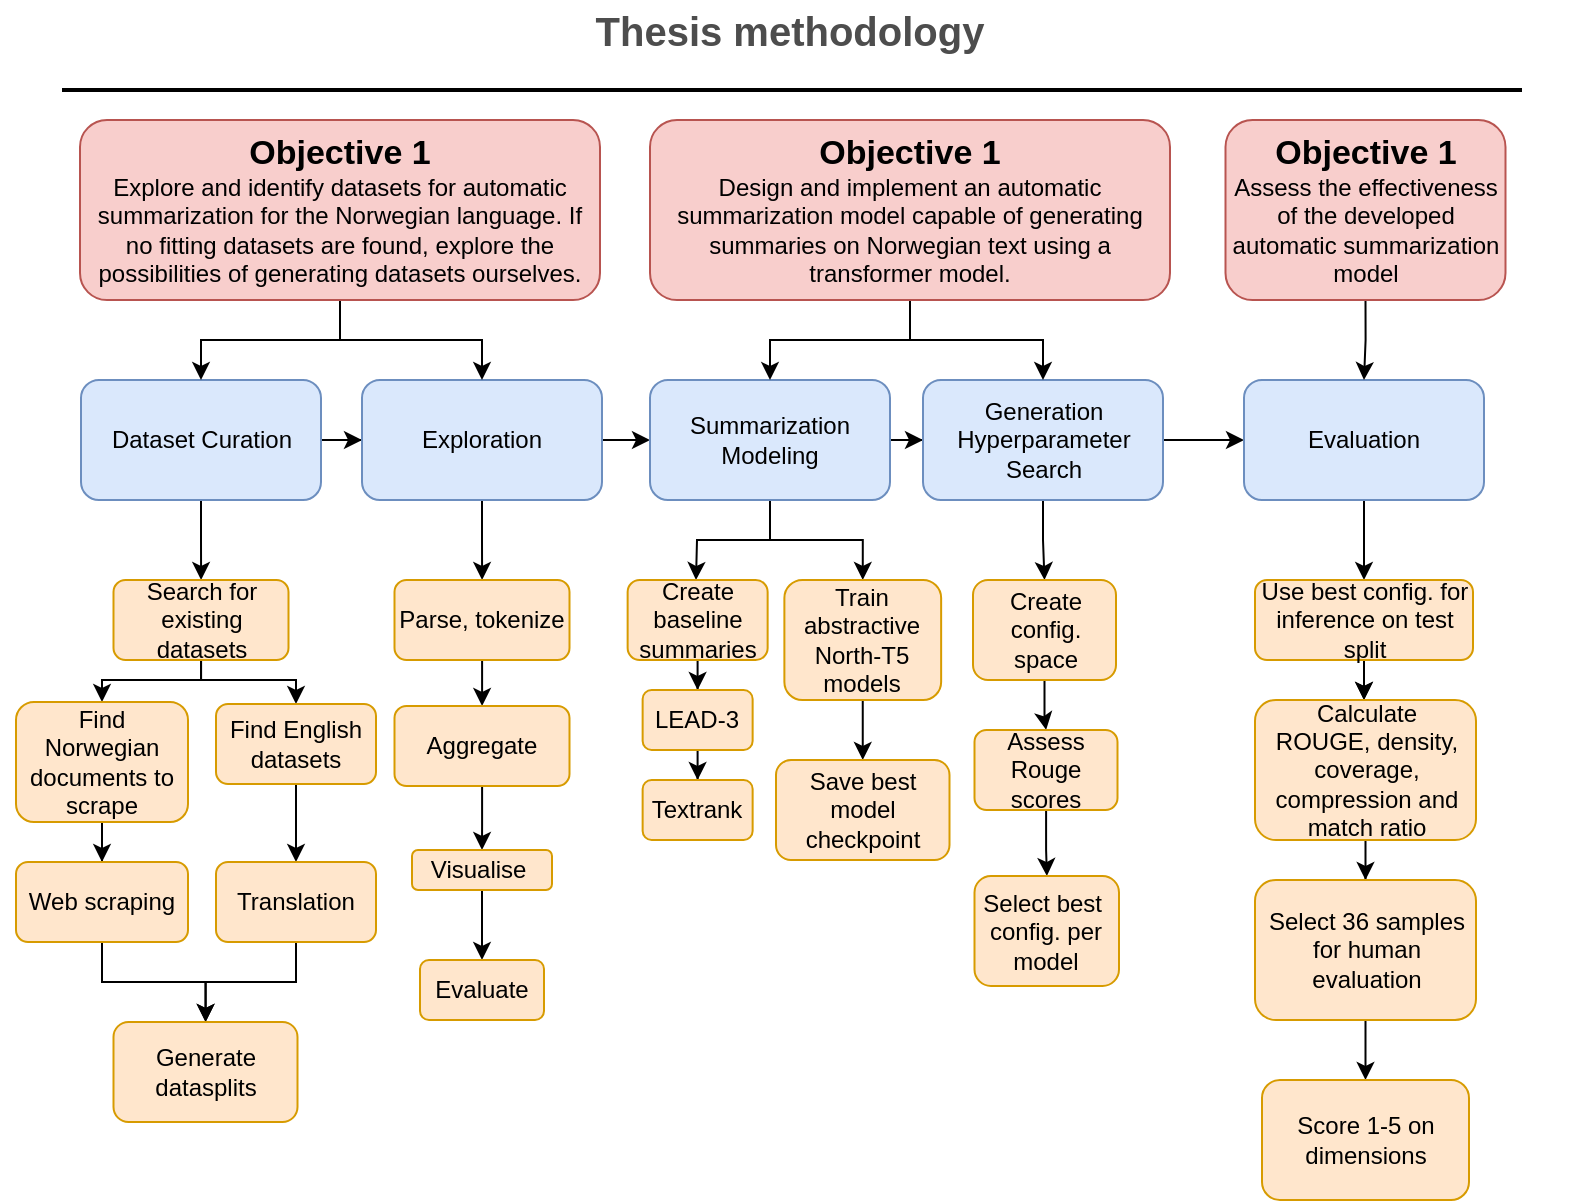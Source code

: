 <mxfile version="21.1.1" type="device">
  <diagram id="C2fSY1v2SiZeoUbDoYyL" name="Page-1">
    <mxGraphModel dx="1430" dy="1624" grid="1" gridSize="10" guides="1" tooltips="1" connect="1" arrows="1" fold="1" page="1" pageScale="1" pageWidth="1169" pageHeight="827" math="0" shadow="0">
      <root>
        <mxCell id="0" />
        <mxCell id="1" parent="0" />
        <mxCell id="3ne1QswCM8ZiEu4GHsYG-31" value="Thesis methodology" style="text;html=1;strokeColor=none;fillColor=none;align=center;verticalAlign=middle;whiteSpace=wrap;rounded=0;fontStyle=1;fontSize=20;fontColor=#4D4D4D;" parent="1" vertex="1">
          <mxGeometry x="220" y="-80" width="790" height="30" as="geometry" />
        </mxCell>
        <mxCell id="3ne1QswCM8ZiEu4GHsYG-32" value="" style="line;strokeWidth=2;html=1;fontSize=20;fontColor=#4D4D4D;" parent="1" vertex="1">
          <mxGeometry x="251" y="-40" width="730" height="10" as="geometry" />
        </mxCell>
        <mxCell id="26f3bGxmeWsx8aJ_OeFk-16" value="" style="edgeStyle=orthogonalEdgeStyle;rounded=0;orthogonalLoop=1;jettySize=auto;html=1;" parent="1" source="26f3bGxmeWsx8aJ_OeFk-3" target="26f3bGxmeWsx8aJ_OeFk-4" edge="1">
          <mxGeometry relative="1" as="geometry" />
        </mxCell>
        <mxCell id="26f3bGxmeWsx8aJ_OeFk-26" value="" style="edgeStyle=orthogonalEdgeStyle;rounded=0;orthogonalLoop=1;jettySize=auto;html=1;" parent="1" source="26f3bGxmeWsx8aJ_OeFk-3" target="26f3bGxmeWsx8aJ_OeFk-20" edge="1">
          <mxGeometry relative="1" as="geometry" />
        </mxCell>
        <mxCell id="26f3bGxmeWsx8aJ_OeFk-3" value="Dataset Curation" style="rounded=1;whiteSpace=wrap;html=1;fillColor=#dae8fc;strokeColor=#6c8ebf;" parent="1" vertex="1">
          <mxGeometry x="260.5" y="110" width="120" height="60" as="geometry" />
        </mxCell>
        <mxCell id="26f3bGxmeWsx8aJ_OeFk-17" value="" style="edgeStyle=orthogonalEdgeStyle;rounded=0;orthogonalLoop=1;jettySize=auto;html=1;" parent="1" source="26f3bGxmeWsx8aJ_OeFk-4" target="26f3bGxmeWsx8aJ_OeFk-8" edge="1">
          <mxGeometry relative="1" as="geometry" />
        </mxCell>
        <mxCell id="26f3bGxmeWsx8aJ_OeFk-37" value="" style="edgeStyle=orthogonalEdgeStyle;rounded=0;orthogonalLoop=1;jettySize=auto;html=1;" parent="1" source="26f3bGxmeWsx8aJ_OeFk-4" target="26f3bGxmeWsx8aJ_OeFk-36" edge="1">
          <mxGeometry relative="1" as="geometry" />
        </mxCell>
        <mxCell id="26f3bGxmeWsx8aJ_OeFk-4" value="Exploration" style="rounded=1;whiteSpace=wrap;html=1;fillColor=#dae8fc;strokeColor=#6c8ebf;" parent="1" vertex="1">
          <mxGeometry x="401" y="110" width="120" height="60" as="geometry" />
        </mxCell>
        <mxCell id="26f3bGxmeWsx8aJ_OeFk-18" value="" style="edgeStyle=orthogonalEdgeStyle;rounded=0;orthogonalLoop=1;jettySize=auto;html=1;" parent="1" source="26f3bGxmeWsx8aJ_OeFk-8" target="26f3bGxmeWsx8aJ_OeFk-9" edge="1">
          <mxGeometry relative="1" as="geometry" />
        </mxCell>
        <mxCell id="qCCDb7KJ5i3cqFpBu7Qk-2" value="" style="edgeStyle=orthogonalEdgeStyle;rounded=0;orthogonalLoop=1;jettySize=auto;html=1;entryX=0.5;entryY=0;entryDx=0;entryDy=0;" parent="1" source="26f3bGxmeWsx8aJ_OeFk-8" target="qCCDb7KJ5i3cqFpBu7Qk-5" edge="1">
          <mxGeometry relative="1" as="geometry">
            <mxPoint x="643" y="210" as="targetPoint" />
          </mxGeometry>
        </mxCell>
        <mxCell id="qCCDb7KJ5i3cqFpBu7Qk-10" style="edgeStyle=orthogonalEdgeStyle;rounded=0;orthogonalLoop=1;jettySize=auto;html=1;exitX=0.5;exitY=1;exitDx=0;exitDy=0;" parent="1" source="26f3bGxmeWsx8aJ_OeFk-8" edge="1">
          <mxGeometry relative="1" as="geometry">
            <mxPoint x="568" y="210" as="targetPoint" />
          </mxGeometry>
        </mxCell>
        <mxCell id="26f3bGxmeWsx8aJ_OeFk-8" value="Summarization Modeling" style="rounded=1;whiteSpace=wrap;html=1;fillColor=#dae8fc;strokeColor=#6c8ebf;" parent="1" vertex="1">
          <mxGeometry x="545" y="110" width="120" height="60" as="geometry" />
        </mxCell>
        <mxCell id="26f3bGxmeWsx8aJ_OeFk-19" value="" style="edgeStyle=orthogonalEdgeStyle;rounded=0;orthogonalLoop=1;jettySize=auto;html=1;" parent="1" source="26f3bGxmeWsx8aJ_OeFk-9" target="26f3bGxmeWsx8aJ_OeFk-10" edge="1">
          <mxGeometry relative="1" as="geometry" />
        </mxCell>
        <mxCell id="D6QVvhbQJtfN7Pkn4eK1-17" style="edgeStyle=orthogonalEdgeStyle;rounded=0;orthogonalLoop=1;jettySize=auto;html=1;exitX=0.5;exitY=1;exitDx=0;exitDy=0;" edge="1" parent="1" source="26f3bGxmeWsx8aJ_OeFk-9" target="qCCDb7KJ5i3cqFpBu7Qk-19">
          <mxGeometry relative="1" as="geometry" />
        </mxCell>
        <mxCell id="26f3bGxmeWsx8aJ_OeFk-9" value="Generation Hyperparameter Search" style="rounded=1;whiteSpace=wrap;html=1;fillColor=#dae8fc;strokeColor=#6c8ebf;" parent="1" vertex="1">
          <mxGeometry x="681.5" y="110" width="120" height="60" as="geometry" />
        </mxCell>
        <mxCell id="qCCDb7KJ5i3cqFpBu7Qk-26" value="" style="edgeStyle=orthogonalEdgeStyle;rounded=0;orthogonalLoop=1;jettySize=auto;html=1;" parent="1" source="26f3bGxmeWsx8aJ_OeFk-10" target="qCCDb7KJ5i3cqFpBu7Qk-25" edge="1">
          <mxGeometry relative="1" as="geometry" />
        </mxCell>
        <mxCell id="26f3bGxmeWsx8aJ_OeFk-10" value="Evaluation" style="rounded=1;whiteSpace=wrap;html=1;fillColor=#dae8fc;strokeColor=#6c8ebf;" parent="1" vertex="1">
          <mxGeometry x="842" y="110" width="120" height="60" as="geometry" />
        </mxCell>
        <mxCell id="26f3bGxmeWsx8aJ_OeFk-23" value="" style="edgeStyle=orthogonalEdgeStyle;rounded=0;orthogonalLoop=1;jettySize=auto;html=1;" parent="1" source="26f3bGxmeWsx8aJ_OeFk-20" target="26f3bGxmeWsx8aJ_OeFk-22" edge="1">
          <mxGeometry relative="1" as="geometry">
            <Array as="points">
              <mxPoint x="321" y="260" />
              <mxPoint x="271" y="260" />
            </Array>
          </mxGeometry>
        </mxCell>
        <mxCell id="26f3bGxmeWsx8aJ_OeFk-25" style="edgeStyle=orthogonalEdgeStyle;rounded=0;orthogonalLoop=1;jettySize=auto;html=1;exitX=0.5;exitY=1;exitDx=0;exitDy=0;entryX=0.5;entryY=0;entryDx=0;entryDy=0;" parent="1" source="26f3bGxmeWsx8aJ_OeFk-20" target="26f3bGxmeWsx8aJ_OeFk-24" edge="1">
          <mxGeometry relative="1" as="geometry">
            <Array as="points">
              <mxPoint x="320" y="260" />
              <mxPoint x="368" y="260" />
            </Array>
          </mxGeometry>
        </mxCell>
        <mxCell id="26f3bGxmeWsx8aJ_OeFk-20" value="Search for existing datasets" style="rounded=1;whiteSpace=wrap;html=1;fillColor=#ffe6cc;strokeColor=#d79b00;" parent="1" vertex="1">
          <mxGeometry x="276.75" y="210" width="87.5" height="40" as="geometry" />
        </mxCell>
        <mxCell id="26f3bGxmeWsx8aJ_OeFk-28" value="" style="edgeStyle=orthogonalEdgeStyle;rounded=0;orthogonalLoop=1;jettySize=auto;html=1;" parent="1" source="26f3bGxmeWsx8aJ_OeFk-22" target="26f3bGxmeWsx8aJ_OeFk-27" edge="1">
          <mxGeometry relative="1" as="geometry" />
        </mxCell>
        <mxCell id="26f3bGxmeWsx8aJ_OeFk-22" value="Find Norwegian documents to scrape" style="rounded=1;whiteSpace=wrap;html=1;fillColor=#ffe6cc;strokeColor=#d79b00;" parent="1" vertex="1">
          <mxGeometry x="228" y="271" width="86" height="60" as="geometry" />
        </mxCell>
        <mxCell id="26f3bGxmeWsx8aJ_OeFk-30" value="" style="edgeStyle=orthogonalEdgeStyle;rounded=0;orthogonalLoop=1;jettySize=auto;html=1;" parent="1" source="26f3bGxmeWsx8aJ_OeFk-24" target="26f3bGxmeWsx8aJ_OeFk-29" edge="1">
          <mxGeometry relative="1" as="geometry" />
        </mxCell>
        <mxCell id="26f3bGxmeWsx8aJ_OeFk-24" value="Find English datasets" style="rounded=1;whiteSpace=wrap;html=1;fillColor=#ffe6cc;strokeColor=#d79b00;" parent="1" vertex="1">
          <mxGeometry x="328" y="272" width="80" height="40" as="geometry" />
        </mxCell>
        <mxCell id="26f3bGxmeWsx8aJ_OeFk-32" value="" style="edgeStyle=orthogonalEdgeStyle;rounded=0;orthogonalLoop=1;jettySize=auto;html=1;" parent="1" source="26f3bGxmeWsx8aJ_OeFk-27" target="26f3bGxmeWsx8aJ_OeFk-31" edge="1">
          <mxGeometry relative="1" as="geometry" />
        </mxCell>
        <mxCell id="26f3bGxmeWsx8aJ_OeFk-27" value="Web scraping" style="rounded=1;whiteSpace=wrap;html=1;fillColor=#ffe6cc;strokeColor=#d79b00;" parent="1" vertex="1">
          <mxGeometry x="228" y="351" width="86" height="40" as="geometry" />
        </mxCell>
        <mxCell id="26f3bGxmeWsx8aJ_OeFk-33" style="edgeStyle=orthogonalEdgeStyle;rounded=0;orthogonalLoop=1;jettySize=auto;html=1;exitX=0.5;exitY=1;exitDx=0;exitDy=0;" parent="1" source="26f3bGxmeWsx8aJ_OeFk-29" target="26f3bGxmeWsx8aJ_OeFk-31" edge="1">
          <mxGeometry relative="1" as="geometry" />
        </mxCell>
        <mxCell id="26f3bGxmeWsx8aJ_OeFk-29" value="Translation" style="rounded=1;whiteSpace=wrap;html=1;fillColor=#ffe6cc;strokeColor=#d79b00;" parent="1" vertex="1">
          <mxGeometry x="328" y="351" width="80" height="40" as="geometry" />
        </mxCell>
        <mxCell id="26f3bGxmeWsx8aJ_OeFk-31" value="Generate datasplits" style="rounded=1;whiteSpace=wrap;html=1;fillColor=#ffe6cc;strokeColor=#d79b00;" parent="1" vertex="1">
          <mxGeometry x="276.75" y="431" width="92" height="50" as="geometry" />
        </mxCell>
        <mxCell id="26f3bGxmeWsx8aJ_OeFk-39" value="" style="edgeStyle=orthogonalEdgeStyle;rounded=0;orthogonalLoop=1;jettySize=auto;html=1;" parent="1" source="26f3bGxmeWsx8aJ_OeFk-36" target="26f3bGxmeWsx8aJ_OeFk-38" edge="1">
          <mxGeometry relative="1" as="geometry" />
        </mxCell>
        <mxCell id="26f3bGxmeWsx8aJ_OeFk-36" value="Parse, tokenize" style="rounded=1;whiteSpace=wrap;html=1;fillColor=#ffe6cc;strokeColor=#d79b00;" parent="1" vertex="1">
          <mxGeometry x="417.25" y="210" width="87.5" height="40" as="geometry" />
        </mxCell>
        <mxCell id="26f3bGxmeWsx8aJ_OeFk-42" value="" style="edgeStyle=orthogonalEdgeStyle;rounded=0;orthogonalLoop=1;jettySize=auto;html=1;" parent="1" source="26f3bGxmeWsx8aJ_OeFk-38" target="26f3bGxmeWsx8aJ_OeFk-40" edge="1">
          <mxGeometry relative="1" as="geometry" />
        </mxCell>
        <mxCell id="26f3bGxmeWsx8aJ_OeFk-38" value="Aggregate" style="rounded=1;whiteSpace=wrap;html=1;fillColor=#ffe6cc;strokeColor=#d79b00;" parent="1" vertex="1">
          <mxGeometry x="417.25" y="273" width="87.5" height="40" as="geometry" />
        </mxCell>
        <mxCell id="26f3bGxmeWsx8aJ_OeFk-48" style="edgeStyle=orthogonalEdgeStyle;rounded=0;orthogonalLoop=1;jettySize=auto;html=1;entryX=0.5;entryY=0;entryDx=0;entryDy=0;" parent="1" source="26f3bGxmeWsx8aJ_OeFk-40" target="26f3bGxmeWsx8aJ_OeFk-47" edge="1">
          <mxGeometry relative="1" as="geometry" />
        </mxCell>
        <mxCell id="26f3bGxmeWsx8aJ_OeFk-40" value="Visualise&amp;nbsp;" style="rounded=1;whiteSpace=wrap;html=1;fillColor=#ffe6cc;strokeColor=#d79b00;" parent="1" vertex="1">
          <mxGeometry x="426" y="345" width="70" height="20" as="geometry" />
        </mxCell>
        <mxCell id="26f3bGxmeWsx8aJ_OeFk-47" value="Evaluate" style="rounded=1;whiteSpace=wrap;html=1;fillColor=#ffe6cc;strokeColor=#d79b00;" parent="1" vertex="1">
          <mxGeometry x="430" y="400" width="62" height="30" as="geometry" />
        </mxCell>
        <mxCell id="qCCDb7KJ5i3cqFpBu7Qk-4" value="" style="edgeStyle=orthogonalEdgeStyle;rounded=0;orthogonalLoop=1;jettySize=auto;html=1;" parent="1" source="qCCDb7KJ5i3cqFpBu7Qk-1" edge="1">
          <mxGeometry relative="1" as="geometry">
            <mxPoint x="643.034" y="265" as="targetPoint" />
          </mxGeometry>
        </mxCell>
        <mxCell id="D6QVvhbQJtfN7Pkn4eK1-1" style="edgeStyle=orthogonalEdgeStyle;rounded=0;orthogonalLoop=1;jettySize=auto;html=1;exitX=0.5;exitY=1;exitDx=0;exitDy=0;entryX=0.5;entryY=0;entryDx=0;entryDy=0;" edge="1" parent="1" source="qCCDb7KJ5i3cqFpBu7Qk-5" target="qCCDb7KJ5i3cqFpBu7Qk-7">
          <mxGeometry relative="1" as="geometry" />
        </mxCell>
        <mxCell id="qCCDb7KJ5i3cqFpBu7Qk-5" value="Train abstractive North-T5 models" style="rounded=1;whiteSpace=wrap;html=1;fillColor=#ffe6cc;strokeColor=#d79b00;" parent="1" vertex="1">
          <mxGeometry x="612.19" y="210" width="78.38" height="60" as="geometry" />
        </mxCell>
        <mxCell id="qCCDb7KJ5i3cqFpBu7Qk-7" value="Save best model checkpoint" style="rounded=1;whiteSpace=wrap;html=1;fillColor=#ffe6cc;strokeColor=#d79b00;" parent="1" vertex="1">
          <mxGeometry x="608" y="300" width="86.75" height="50" as="geometry" />
        </mxCell>
        <mxCell id="qCCDb7KJ5i3cqFpBu7Qk-13" value="" style="edgeStyle=orthogonalEdgeStyle;rounded=0;orthogonalLoop=1;jettySize=auto;html=1;" parent="1" source="qCCDb7KJ5i3cqFpBu7Qk-11" target="qCCDb7KJ5i3cqFpBu7Qk-12" edge="1">
          <mxGeometry relative="1" as="geometry" />
        </mxCell>
        <mxCell id="qCCDb7KJ5i3cqFpBu7Qk-11" value="Create&lt;br&gt;baseline&lt;br&gt;summaries" style="rounded=1;whiteSpace=wrap;html=1;fillColor=#ffe6cc;strokeColor=#d79b00;" parent="1" vertex="1">
          <mxGeometry x="533.82" y="210" width="70" height="40" as="geometry" />
        </mxCell>
        <mxCell id="qCCDb7KJ5i3cqFpBu7Qk-15" value="" style="edgeStyle=orthogonalEdgeStyle;rounded=0;orthogonalLoop=1;jettySize=auto;html=1;" parent="1" source="qCCDb7KJ5i3cqFpBu7Qk-12" target="qCCDb7KJ5i3cqFpBu7Qk-14" edge="1">
          <mxGeometry relative="1" as="geometry" />
        </mxCell>
        <mxCell id="qCCDb7KJ5i3cqFpBu7Qk-12" value="LEAD-3" style="rounded=1;whiteSpace=wrap;html=1;fillColor=#ffe6cc;strokeColor=#d79b00;" parent="1" vertex="1">
          <mxGeometry x="541.32" y="265" width="55" height="30" as="geometry" />
        </mxCell>
        <mxCell id="qCCDb7KJ5i3cqFpBu7Qk-14" value="Textrank" style="rounded=1;whiteSpace=wrap;html=1;fillColor=#ffe6cc;strokeColor=#d79b00;" parent="1" vertex="1">
          <mxGeometry x="541.32" y="310" width="55" height="30" as="geometry" />
        </mxCell>
        <mxCell id="qCCDb7KJ5i3cqFpBu7Qk-22" value="" style="edgeStyle=orthogonalEdgeStyle;rounded=0;orthogonalLoop=1;jettySize=auto;html=1;" parent="1" source="qCCDb7KJ5i3cqFpBu7Qk-19" target="qCCDb7KJ5i3cqFpBu7Qk-21" edge="1">
          <mxGeometry relative="1" as="geometry" />
        </mxCell>
        <mxCell id="qCCDb7KJ5i3cqFpBu7Qk-19" value="Create config.&lt;br&gt;space" style="rounded=1;whiteSpace=wrap;html=1;fillColor=#ffe6cc;strokeColor=#d79b00;" parent="1" vertex="1">
          <mxGeometry x="706.5" y="210" width="71.5" height="50" as="geometry" />
        </mxCell>
        <mxCell id="qCCDb7KJ5i3cqFpBu7Qk-24" value="" style="edgeStyle=orthogonalEdgeStyle;rounded=0;orthogonalLoop=1;jettySize=auto;html=1;" parent="1" source="qCCDb7KJ5i3cqFpBu7Qk-21" target="qCCDb7KJ5i3cqFpBu7Qk-23" edge="1">
          <mxGeometry relative="1" as="geometry" />
        </mxCell>
        <mxCell id="qCCDb7KJ5i3cqFpBu7Qk-21" value="Assess Rouge scores" style="rounded=1;whiteSpace=wrap;html=1;fillColor=#ffe6cc;strokeColor=#d79b00;" parent="1" vertex="1">
          <mxGeometry x="707.25" y="285" width="71.5" height="40" as="geometry" />
        </mxCell>
        <mxCell id="qCCDb7KJ5i3cqFpBu7Qk-23" value="Select best&amp;nbsp;&lt;br&gt;config. per&lt;br&gt;model" style="rounded=1;whiteSpace=wrap;html=1;fillColor=#ffe6cc;strokeColor=#d79b00;" parent="1" vertex="1">
          <mxGeometry x="707.25" y="358" width="72.25" height="55" as="geometry" />
        </mxCell>
        <mxCell id="qCCDb7KJ5i3cqFpBu7Qk-28" value="" style="edgeStyle=orthogonalEdgeStyle;rounded=0;orthogonalLoop=1;jettySize=auto;html=1;" parent="1" source="qCCDb7KJ5i3cqFpBu7Qk-25" target="qCCDb7KJ5i3cqFpBu7Qk-27" edge="1">
          <mxGeometry relative="1" as="geometry" />
        </mxCell>
        <mxCell id="qCCDb7KJ5i3cqFpBu7Qk-29" value="" style="edgeStyle=orthogonalEdgeStyle;rounded=0;orthogonalLoop=1;jettySize=auto;html=1;" parent="1" source="qCCDb7KJ5i3cqFpBu7Qk-25" target="qCCDb7KJ5i3cqFpBu7Qk-27" edge="1">
          <mxGeometry relative="1" as="geometry" />
        </mxCell>
        <mxCell id="qCCDb7KJ5i3cqFpBu7Qk-25" value="Use best config. for inference on test split" style="rounded=1;whiteSpace=wrap;html=1;fillColor=#ffe6cc;strokeColor=#d79b00;" parent="1" vertex="1">
          <mxGeometry x="847.5" y="210" width="109" height="40" as="geometry" />
        </mxCell>
        <mxCell id="qCCDb7KJ5i3cqFpBu7Qk-31" value="" style="edgeStyle=orthogonalEdgeStyle;rounded=0;orthogonalLoop=1;jettySize=auto;html=1;" parent="1" source="qCCDb7KJ5i3cqFpBu7Qk-27" target="qCCDb7KJ5i3cqFpBu7Qk-30" edge="1">
          <mxGeometry relative="1" as="geometry" />
        </mxCell>
        <mxCell id="qCCDb7KJ5i3cqFpBu7Qk-27" value="Calculate&lt;br&gt;ROUGE, density, coverage, compression and match ratio" style="rounded=1;whiteSpace=wrap;html=1;fillColor=#ffe6cc;strokeColor=#d79b00;" parent="1" vertex="1">
          <mxGeometry x="847.5" y="270" width="110.5" height="70" as="geometry" />
        </mxCell>
        <mxCell id="qCCDb7KJ5i3cqFpBu7Qk-33" value="" style="edgeStyle=orthogonalEdgeStyle;rounded=0;orthogonalLoop=1;jettySize=auto;html=1;" parent="1" source="qCCDb7KJ5i3cqFpBu7Qk-30" target="qCCDb7KJ5i3cqFpBu7Qk-32" edge="1">
          <mxGeometry relative="1" as="geometry" />
        </mxCell>
        <mxCell id="qCCDb7KJ5i3cqFpBu7Qk-30" value="Select 36 samples for human evaluation" style="rounded=1;whiteSpace=wrap;html=1;fillColor=#ffe6cc;strokeColor=#d79b00;" parent="1" vertex="1">
          <mxGeometry x="847.5" y="360" width="110.5" height="70" as="geometry" />
        </mxCell>
        <mxCell id="qCCDb7KJ5i3cqFpBu7Qk-32" value="Score 1-5 on dimensions" style="rounded=1;whiteSpace=wrap;html=1;fillColor=#ffe6cc;strokeColor=#d79b00;" parent="1" vertex="1">
          <mxGeometry x="851" y="460" width="103.5" height="60" as="geometry" />
        </mxCell>
        <mxCell id="D6QVvhbQJtfN7Pkn4eK1-8" style="edgeStyle=orthogonalEdgeStyle;rounded=0;orthogonalLoop=1;jettySize=auto;html=1;" edge="1" parent="1" source="D6QVvhbQJtfN7Pkn4eK1-7" target="26f3bGxmeWsx8aJ_OeFk-3">
          <mxGeometry relative="1" as="geometry" />
        </mxCell>
        <mxCell id="D6QVvhbQJtfN7Pkn4eK1-9" style="edgeStyle=orthogonalEdgeStyle;rounded=0;orthogonalLoop=1;jettySize=auto;html=1;exitX=0.5;exitY=1;exitDx=0;exitDy=0;entryX=0.5;entryY=0;entryDx=0;entryDy=0;" edge="1" parent="1" source="D6QVvhbQJtfN7Pkn4eK1-7" target="26f3bGxmeWsx8aJ_OeFk-4">
          <mxGeometry relative="1" as="geometry" />
        </mxCell>
        <mxCell id="D6QVvhbQJtfN7Pkn4eK1-7" value="&lt;b style=&quot;font-size: 17px;&quot;&gt;Objective 1&lt;br&gt;&lt;/b&gt;Explore and identify datasets for automatic summarization for the Norwegian language. If no fitting datasets are found, explore the possibilities of generating datasets ourselves." style="rounded=1;whiteSpace=wrap;html=1;fillColor=#f8cecc;strokeColor=#b85450;" vertex="1" parent="1">
          <mxGeometry x="260" y="-20" width="260" height="90" as="geometry" />
        </mxCell>
        <mxCell id="D6QVvhbQJtfN7Pkn4eK1-21" style="edgeStyle=orthogonalEdgeStyle;rounded=0;orthogonalLoop=1;jettySize=auto;html=1;exitX=0.5;exitY=1;exitDx=0;exitDy=0;" edge="1" parent="1" source="D6QVvhbQJtfN7Pkn4eK1-20" target="26f3bGxmeWsx8aJ_OeFk-9">
          <mxGeometry relative="1" as="geometry" />
        </mxCell>
        <mxCell id="D6QVvhbQJtfN7Pkn4eK1-22" style="edgeStyle=orthogonalEdgeStyle;rounded=0;orthogonalLoop=1;jettySize=auto;html=1;exitX=0.5;exitY=1;exitDx=0;exitDy=0;" edge="1" parent="1" source="D6QVvhbQJtfN7Pkn4eK1-20" target="26f3bGxmeWsx8aJ_OeFk-8">
          <mxGeometry relative="1" as="geometry" />
        </mxCell>
        <mxCell id="D6QVvhbQJtfN7Pkn4eK1-20" value="&lt;b style=&quot;font-size: 17px;&quot;&gt;Objective 1&lt;br&gt;&lt;/b&gt;Design and implement an automatic summarization model capable of generating summaries on Norwegian text using a transformer model." style="rounded=1;whiteSpace=wrap;html=1;fillColor=#f8cecc;strokeColor=#b85450;" vertex="1" parent="1">
          <mxGeometry x="545" y="-20" width="260" height="90" as="geometry" />
        </mxCell>
        <mxCell id="D6QVvhbQJtfN7Pkn4eK1-24" style="edgeStyle=orthogonalEdgeStyle;rounded=0;orthogonalLoop=1;jettySize=auto;html=1;exitX=0.5;exitY=1;exitDx=0;exitDy=0;entryX=0.5;entryY=0;entryDx=0;entryDy=0;" edge="1" parent="1" source="D6QVvhbQJtfN7Pkn4eK1-23" target="26f3bGxmeWsx8aJ_OeFk-10">
          <mxGeometry relative="1" as="geometry" />
        </mxCell>
        <mxCell id="D6QVvhbQJtfN7Pkn4eK1-23" value="&lt;b style=&quot;font-size: 17px;&quot;&gt;Objective 1&lt;br&gt;&lt;/b&gt;Assess the effectiveness of the developed automatic summarization model" style="rounded=1;whiteSpace=wrap;html=1;fillColor=#f8cecc;strokeColor=#b85450;" vertex="1" parent="1">
          <mxGeometry x="832.75" y="-20" width="140" height="90" as="geometry" />
        </mxCell>
      </root>
    </mxGraphModel>
  </diagram>
</mxfile>
